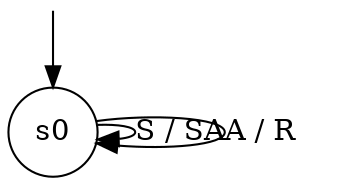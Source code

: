 digraph g {

	s0 [shape="circle" label="s0"];
	s0 -> s0 [label="S / SA"];
	s0 -> s0 [label="A / R"];

__start0 [label="" shape="none" width="0" height="0"];
__start0 -> s0;

}
